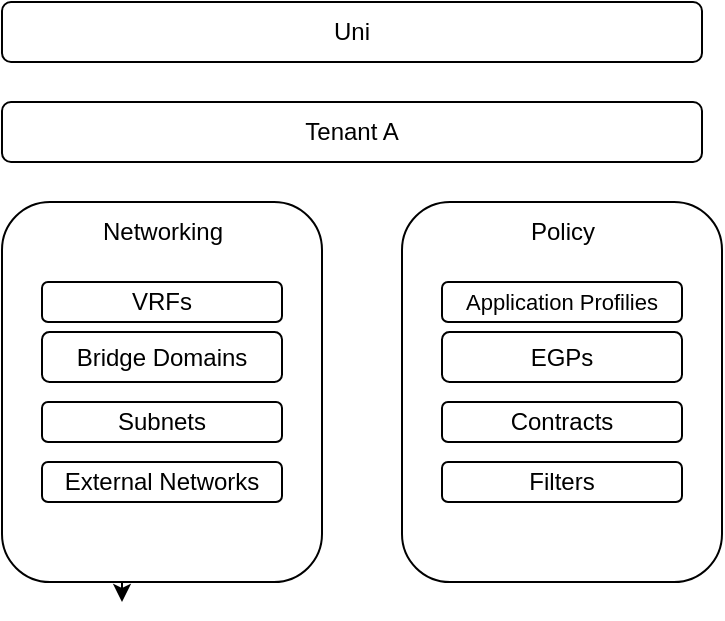 <mxfile version="20.1.2" type="github">
  <diagram id="UgcOQwADUB6zo-OJqIzN" name="Page-1">
    <mxGraphModel dx="1348" dy="793" grid="1" gridSize="10" guides="1" tooltips="1" connect="1" arrows="1" fold="1" page="1" pageScale="1" pageWidth="850" pageHeight="1100" math="0" shadow="0">
      <root>
        <mxCell id="0" />
        <mxCell id="1" parent="0" />
        <mxCell id="RDs8-c9kFTobXYWLbrdQ-1" value="Uni" style="rounded=1;whiteSpace=wrap;html=1;" vertex="1" parent="1">
          <mxGeometry x="200" y="140" width="350" height="30" as="geometry" />
        </mxCell>
        <mxCell id="RDs8-c9kFTobXYWLbrdQ-2" value="Tenant A" style="rounded=1;whiteSpace=wrap;html=1;" vertex="1" parent="1">
          <mxGeometry x="200" y="190" width="350" height="30" as="geometry" />
        </mxCell>
        <mxCell id="RDs8-c9kFTobXYWLbrdQ-3" value="" style="rounded=1;whiteSpace=wrap;html=1;" vertex="1" parent="1">
          <mxGeometry x="400" y="240" width="160" height="190" as="geometry" />
        </mxCell>
        <mxCell id="RDs8-c9kFTobXYWLbrdQ-5" style="edgeStyle=orthogonalEdgeStyle;rounded=0;orthogonalLoop=1;jettySize=auto;html=1;exitX=0.5;exitY=1;exitDx=0;exitDy=0;" edge="1" parent="1" source="RDs8-c9kFTobXYWLbrdQ-4">
          <mxGeometry relative="1" as="geometry">
            <mxPoint x="260" y="440" as="targetPoint" />
          </mxGeometry>
        </mxCell>
        <mxCell id="RDs8-c9kFTobXYWLbrdQ-4" value="&lt;p style=&quot;line-height: 3.2;&quot;&gt;&lt;br&gt;&lt;/p&gt;" style="rounded=1;whiteSpace=wrap;html=1;" vertex="1" parent="1">
          <mxGeometry x="200" y="240" width="160" height="190" as="geometry" />
        </mxCell>
        <mxCell id="RDs8-c9kFTobXYWLbrdQ-6" value="VRFs" style="rounded=1;whiteSpace=wrap;html=1;" vertex="1" parent="1">
          <mxGeometry x="220" y="280" width="120" height="20" as="geometry" />
        </mxCell>
        <mxCell id="RDs8-c9kFTobXYWLbrdQ-9" value="Networking" style="text;html=1;resizable=0;autosize=1;align=center;verticalAlign=middle;points=[];fillColor=none;strokeColor=none;rounded=0;" vertex="1" parent="1">
          <mxGeometry x="230" y="240" width="100" height="30" as="geometry" />
        </mxCell>
        <mxCell id="RDs8-c9kFTobXYWLbrdQ-11" value="Bridge Domains" style="rounded=1;whiteSpace=wrap;html=1;" vertex="1" parent="1">
          <mxGeometry x="220" y="305" width="120" height="25" as="geometry" />
        </mxCell>
        <mxCell id="RDs8-c9kFTobXYWLbrdQ-12" value="Subnets" style="rounded=1;whiteSpace=wrap;html=1;" vertex="1" parent="1">
          <mxGeometry x="220" y="340" width="120" height="20" as="geometry" />
        </mxCell>
        <mxCell id="RDs8-c9kFTobXYWLbrdQ-13" value="External Networks" style="rounded=1;whiteSpace=wrap;html=1;" vertex="1" parent="1">
          <mxGeometry x="220" y="370" width="120" height="20" as="geometry" />
        </mxCell>
        <mxCell id="RDs8-c9kFTobXYWLbrdQ-14" value="&lt;font style=&quot;font-size: 11px;&quot;&gt;Application Profilies&lt;/font&gt;" style="rounded=1;whiteSpace=wrap;html=1;" vertex="1" parent="1">
          <mxGeometry x="420" y="280" width="120" height="20" as="geometry" />
        </mxCell>
        <mxCell id="RDs8-c9kFTobXYWLbrdQ-15" value="EGPs" style="rounded=1;whiteSpace=wrap;html=1;" vertex="1" parent="1">
          <mxGeometry x="420" y="305" width="120" height="25" as="geometry" />
        </mxCell>
        <mxCell id="RDs8-c9kFTobXYWLbrdQ-16" value="Contracts" style="rounded=1;whiteSpace=wrap;html=1;" vertex="1" parent="1">
          <mxGeometry x="420" y="340" width="120" height="20" as="geometry" />
        </mxCell>
        <mxCell id="RDs8-c9kFTobXYWLbrdQ-17" value="Filters" style="rounded=1;whiteSpace=wrap;html=1;" vertex="1" parent="1">
          <mxGeometry x="420" y="370" width="120" height="20" as="geometry" />
        </mxCell>
        <mxCell id="RDs8-c9kFTobXYWLbrdQ-18" value="Policy" style="text;html=1;resizable=0;autosize=1;align=center;verticalAlign=middle;points=[];fillColor=none;strokeColor=none;rounded=0;" vertex="1" parent="1">
          <mxGeometry x="450" y="240" width="60" height="30" as="geometry" />
        </mxCell>
      </root>
    </mxGraphModel>
  </diagram>
</mxfile>

